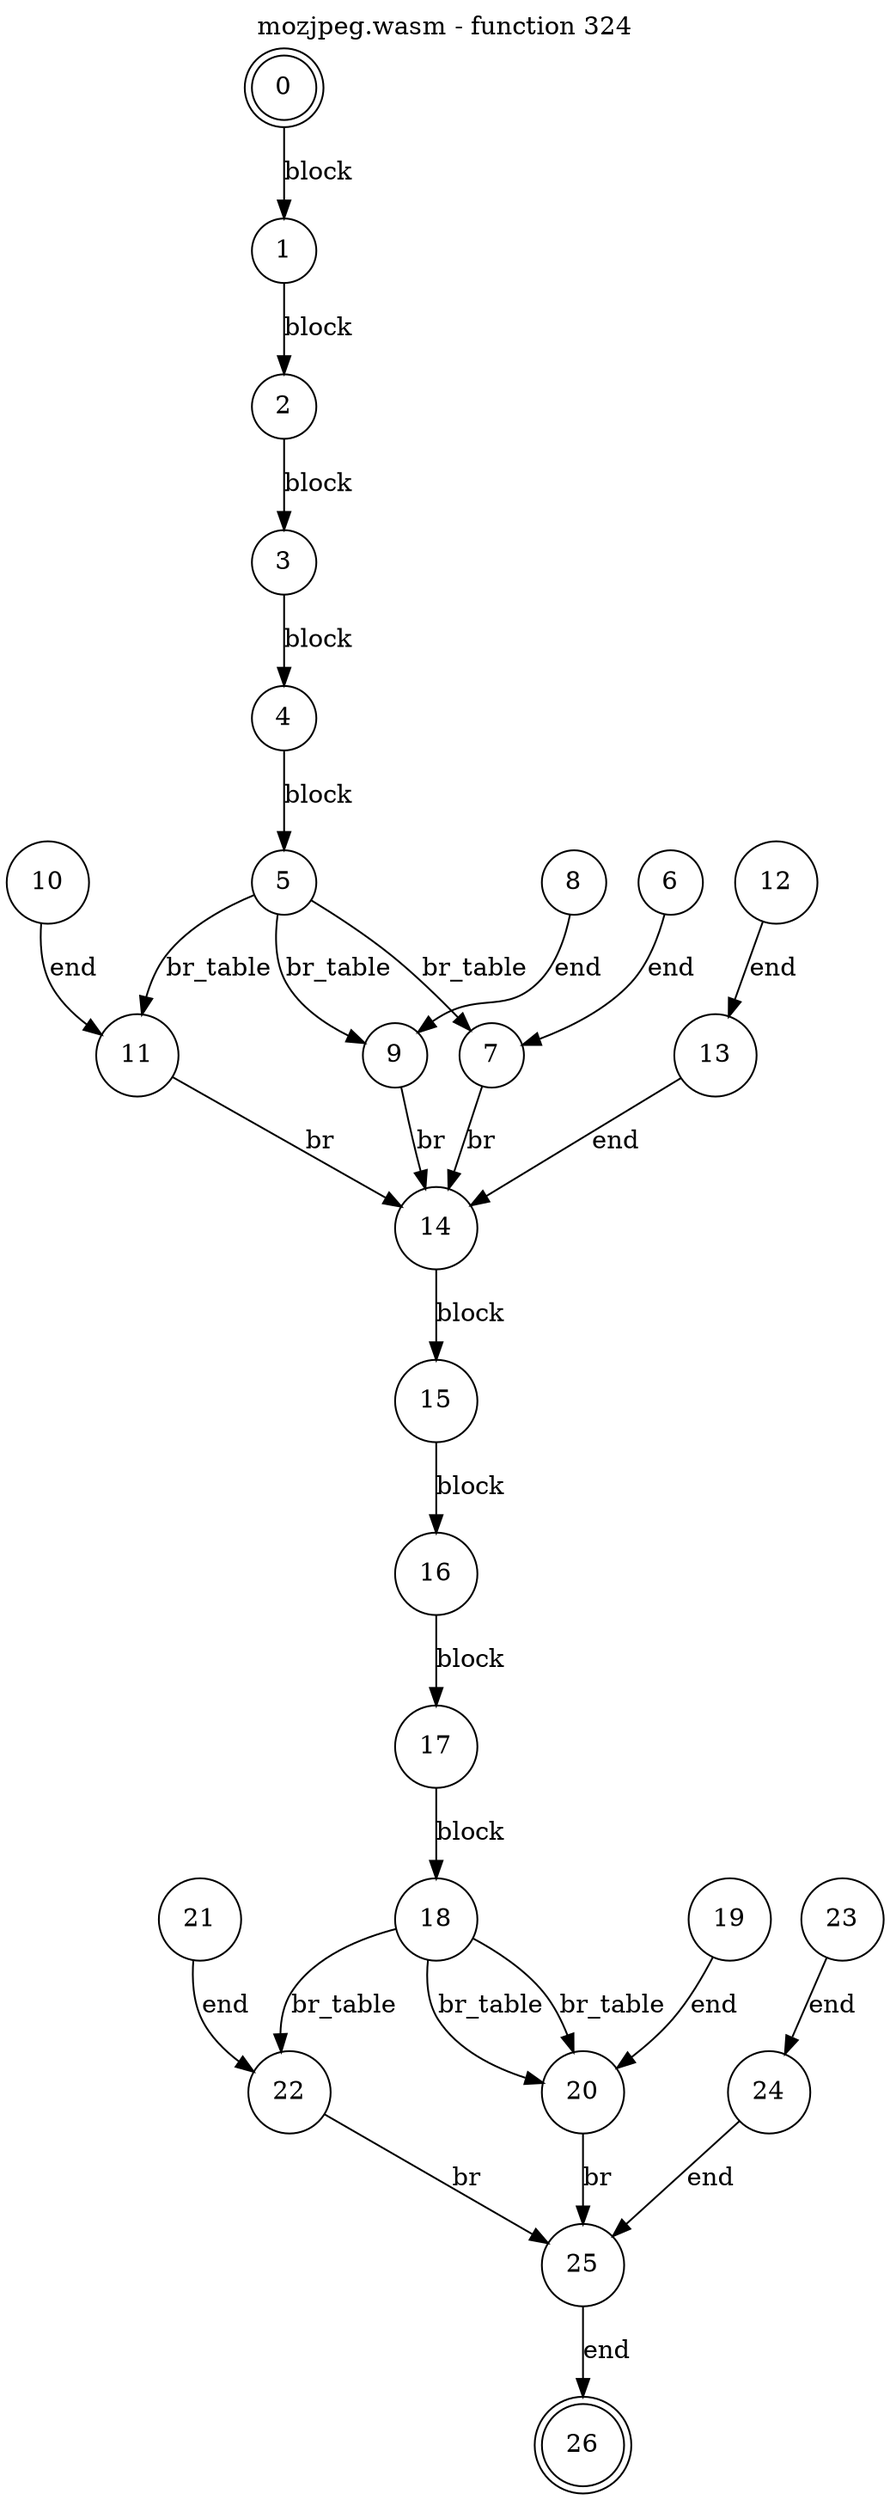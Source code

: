 digraph finite_state_machine {
    label = "mozjpeg.wasm - function 324"
    labelloc =  t
    labelfontsize = 16
    labelfontcolor = black
    labelfontname = "Helvetica"
    node [shape = doublecircle]; 0 26;
    node [shape = circle];
    0 -> 1[label = "block"];
    1 -> 2[label = "block"];
    2 -> 3[label = "block"];
    3 -> 4[label = "block"];
    4 -> 5[label = "block"];
    5 -> 11[label = "br_table"];
    5 -> 9[label = "br_table"];
    5 -> 7[label = "br_table"];
    6 -> 7[label = "end"];
    7 -> 14[label = "br"];
    8 -> 9[label = "end"];
    9 -> 14[label = "br"];
    10 -> 11[label = "end"];
    11 -> 14[label = "br"];
    12 -> 13[label = "end"];
    13 -> 14[label = "end"];
    14 -> 15[label = "block"];
    15 -> 16[label = "block"];
    16 -> 17[label = "block"];
    17 -> 18[label = "block"];
    18 -> 22[label = "br_table"];
    18 -> 20[label = "br_table"];
    18 -> 20[label = "br_table"];
    19 -> 20[label = "end"];
    20 -> 25[label = "br"];
    21 -> 22[label = "end"];
    22 -> 25[label = "br"];
    23 -> 24[label = "end"];
    24 -> 25[label = "end"];
    25 -> 26[label = "end"];
}
